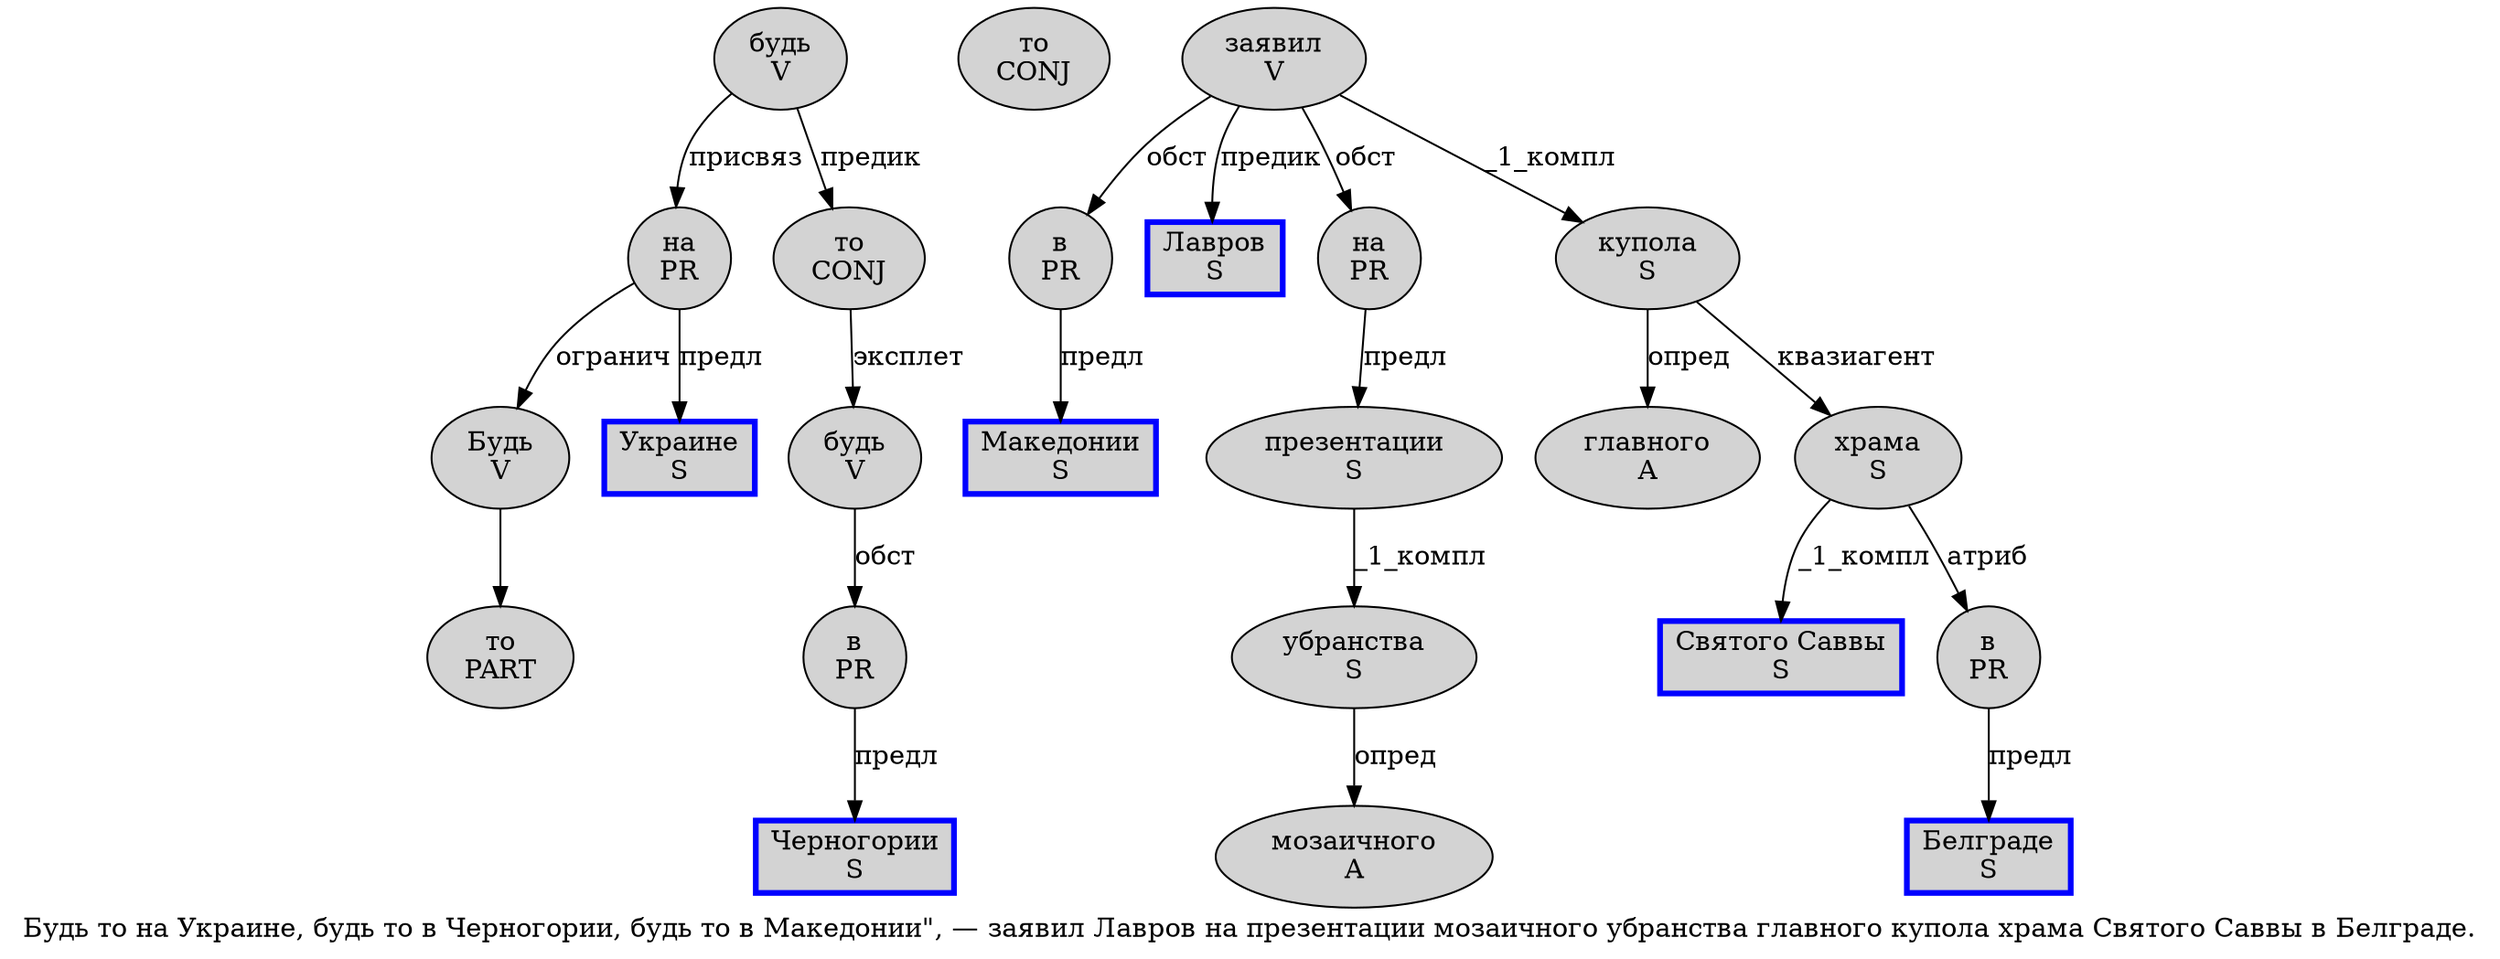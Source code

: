 digraph SENTENCE_780 {
	graph [label="Будь то на Украине, будь то в Черногории, будь то в Македонии\", — заявил Лавров на презентации мозаичного убранства главного купола храма Святого Саввы в Белграде."]
	node [style=filled]
		0 [label="Будь
V" color="" fillcolor=lightgray penwidth=1 shape=ellipse]
		1 [label="то
PART" color="" fillcolor=lightgray penwidth=1 shape=ellipse]
		2 [label="на
PR" color="" fillcolor=lightgray penwidth=1 shape=ellipse]
		3 [label="Украине
S" color=blue fillcolor=lightgray penwidth=3 shape=box]
		5 [label="будь
V" color="" fillcolor=lightgray penwidth=1 shape=ellipse]
		6 [label="то
CONJ" color="" fillcolor=lightgray penwidth=1 shape=ellipse]
		7 [label="в
PR" color="" fillcolor=lightgray penwidth=1 shape=ellipse]
		8 [label="Черногории
S" color=blue fillcolor=lightgray penwidth=3 shape=box]
		10 [label="будь
V" color="" fillcolor=lightgray penwidth=1 shape=ellipse]
		11 [label="то
CONJ" color="" fillcolor=lightgray penwidth=1 shape=ellipse]
		12 [label="в
PR" color="" fillcolor=lightgray penwidth=1 shape=ellipse]
		13 [label="Македонии
S" color=blue fillcolor=lightgray penwidth=3 shape=box]
		17 [label="заявил
V" color="" fillcolor=lightgray penwidth=1 shape=ellipse]
		18 [label="Лавров
S" color=blue fillcolor=lightgray penwidth=3 shape=box]
		19 [label="на
PR" color="" fillcolor=lightgray penwidth=1 shape=ellipse]
		20 [label="презентации
S" color="" fillcolor=lightgray penwidth=1 shape=ellipse]
		21 [label="мозаичного
A" color="" fillcolor=lightgray penwidth=1 shape=ellipse]
		22 [label="убранства
S" color="" fillcolor=lightgray penwidth=1 shape=ellipse]
		23 [label="главного
A" color="" fillcolor=lightgray penwidth=1 shape=ellipse]
		24 [label="купола
S" color="" fillcolor=lightgray penwidth=1 shape=ellipse]
		25 [label="храма
S" color="" fillcolor=lightgray penwidth=1 shape=ellipse]
		26 [label="Святого Саввы
S" color=blue fillcolor=lightgray penwidth=3 shape=box]
		27 [label="в
PR" color="" fillcolor=lightgray penwidth=1 shape=ellipse]
		28 [label="Белграде
S" color=blue fillcolor=lightgray penwidth=3 shape=box]
			25 -> 26 [label="_1_компл"]
			25 -> 27 [label="атриб"]
			22 -> 21 [label="опред"]
			12 -> 13 [label="предл"]
			5 -> 2 [label="присвяз"]
			5 -> 6 [label="предик"]
			7 -> 8 [label="предл"]
			6 -> 10 [label="эксплет"]
			2 -> 0 [label="огранич"]
			2 -> 3 [label="предл"]
			17 -> 12 [label="обст"]
			17 -> 18 [label="предик"]
			17 -> 19 [label="обст"]
			17 -> 24 [label="_1_компл"]
			19 -> 20 [label="предл"]
			27 -> 28 [label="предл"]
			24 -> 23 [label="опред"]
			24 -> 25 [label="квазиагент"]
			10 -> 7 [label="обст"]
			20 -> 22 [label="_1_компл"]
			0 -> 1
}